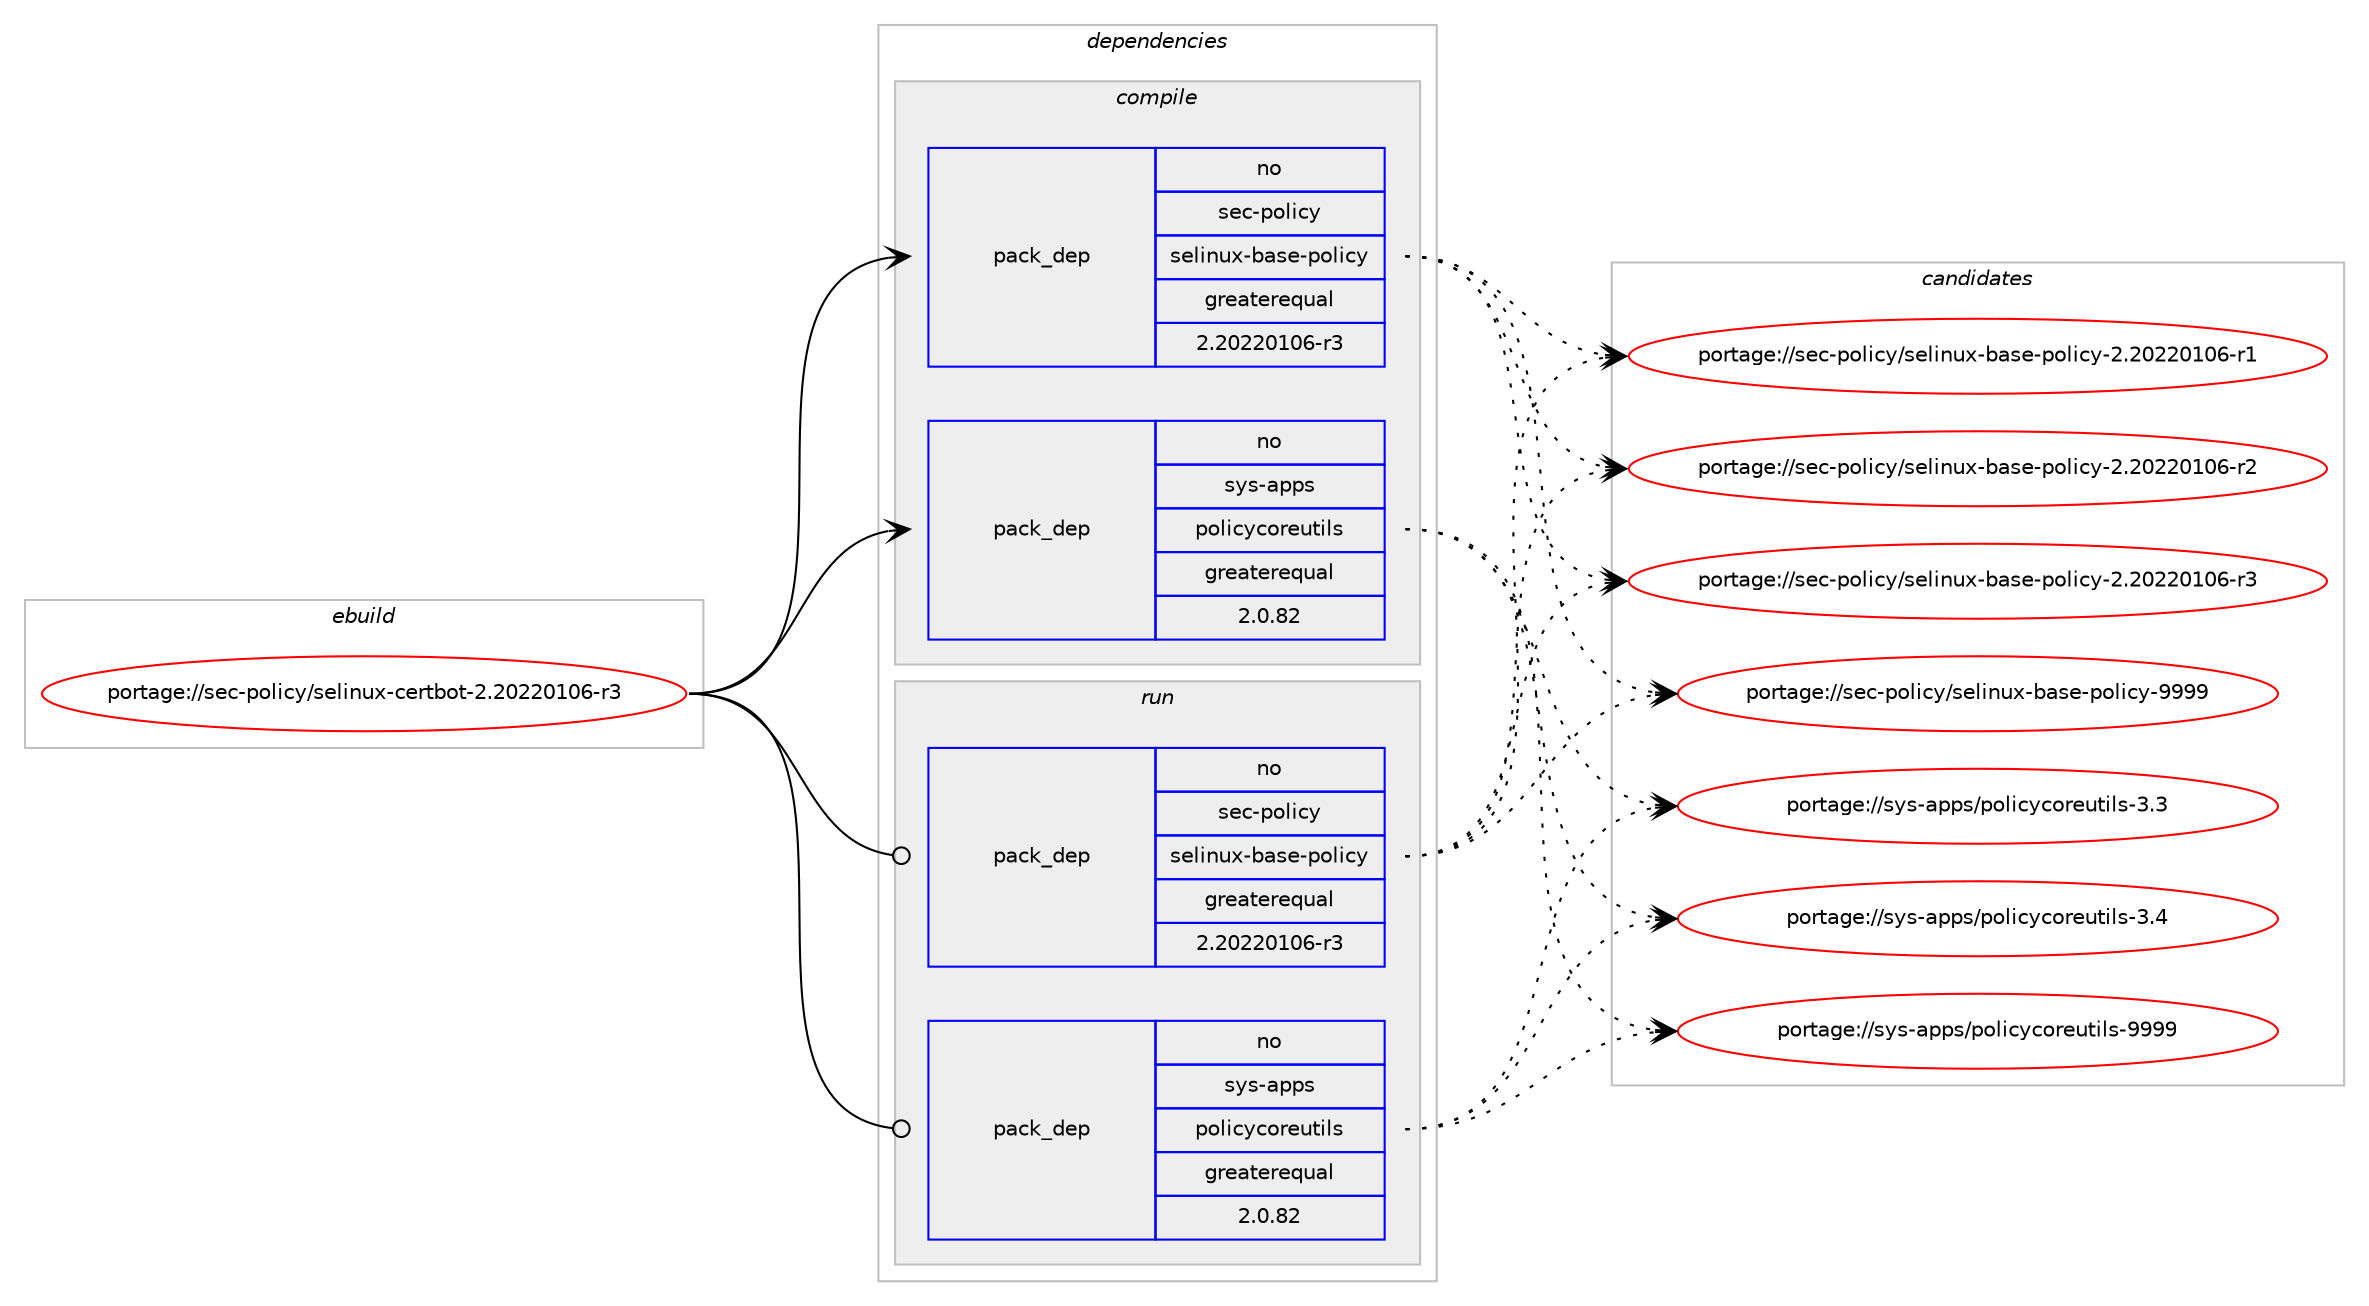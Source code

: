digraph prolog {

# *************
# Graph options
# *************

newrank=true;
concentrate=true;
compound=true;
graph [rankdir=LR,fontname=Helvetica,fontsize=10,ranksep=1.5];#, ranksep=2.5, nodesep=0.2];
edge  [arrowhead=vee];
node  [fontname=Helvetica,fontsize=10];

# **********
# The ebuild
# **********

subgraph cluster_leftcol {
color=gray;
rank=same;
label=<<i>ebuild</i>>;
id [label="portage://sec-policy/selinux-certbot-2.20220106-r3", color=red, width=4, href="../sec-policy/selinux-certbot-2.20220106-r3.svg"];
}

# ****************
# The dependencies
# ****************

subgraph cluster_midcol {
color=gray;
label=<<i>dependencies</i>>;
subgraph cluster_compile {
fillcolor="#eeeeee";
style=filled;
label=<<i>compile</i>>;
subgraph pack184 {
dependency310 [label=<<TABLE BORDER="0" CELLBORDER="1" CELLSPACING="0" CELLPADDING="4" WIDTH="220"><TR><TD ROWSPAN="6" CELLPADDING="30">pack_dep</TD></TR><TR><TD WIDTH="110">no</TD></TR><TR><TD>sec-policy</TD></TR><TR><TD>selinux-base-policy</TD></TR><TR><TD>greaterequal</TD></TR><TR><TD>2.20220106-r3</TD></TR></TABLE>>, shape=none, color=blue];
}
id:e -> dependency310:w [weight=20,style="solid",arrowhead="vee"];
subgraph pack185 {
dependency311 [label=<<TABLE BORDER="0" CELLBORDER="1" CELLSPACING="0" CELLPADDING="4" WIDTH="220"><TR><TD ROWSPAN="6" CELLPADDING="30">pack_dep</TD></TR><TR><TD WIDTH="110">no</TD></TR><TR><TD>sys-apps</TD></TR><TR><TD>policycoreutils</TD></TR><TR><TD>greaterequal</TD></TR><TR><TD>2.0.82</TD></TR></TABLE>>, shape=none, color=blue];
}
id:e -> dependency311:w [weight=20,style="solid",arrowhead="vee"];
}
subgraph cluster_compileandrun {
fillcolor="#eeeeee";
style=filled;
label=<<i>compile and run</i>>;
}
subgraph cluster_run {
fillcolor="#eeeeee";
style=filled;
label=<<i>run</i>>;
subgraph pack186 {
dependency312 [label=<<TABLE BORDER="0" CELLBORDER="1" CELLSPACING="0" CELLPADDING="4" WIDTH="220"><TR><TD ROWSPAN="6" CELLPADDING="30">pack_dep</TD></TR><TR><TD WIDTH="110">no</TD></TR><TR><TD>sec-policy</TD></TR><TR><TD>selinux-base-policy</TD></TR><TR><TD>greaterequal</TD></TR><TR><TD>2.20220106-r3</TD></TR></TABLE>>, shape=none, color=blue];
}
id:e -> dependency312:w [weight=20,style="solid",arrowhead="odot"];
subgraph pack187 {
dependency313 [label=<<TABLE BORDER="0" CELLBORDER="1" CELLSPACING="0" CELLPADDING="4" WIDTH="220"><TR><TD ROWSPAN="6" CELLPADDING="30">pack_dep</TD></TR><TR><TD WIDTH="110">no</TD></TR><TR><TD>sys-apps</TD></TR><TR><TD>policycoreutils</TD></TR><TR><TD>greaterequal</TD></TR><TR><TD>2.0.82</TD></TR></TABLE>>, shape=none, color=blue];
}
id:e -> dependency313:w [weight=20,style="solid",arrowhead="odot"];
}
}

# **************
# The candidates
# **************

subgraph cluster_choices {
rank=same;
color=gray;
label=<<i>candidates</i>>;

subgraph choice184 {
color=black;
nodesep=1;
choice11510199451121111081059912147115101108105110117120459897115101451121111081059912145504650485050484948544511449 [label="portage://sec-policy/selinux-base-policy-2.20220106-r1", color=red, width=4,href="../sec-policy/selinux-base-policy-2.20220106-r1.svg"];
choice11510199451121111081059912147115101108105110117120459897115101451121111081059912145504650485050484948544511450 [label="portage://sec-policy/selinux-base-policy-2.20220106-r2", color=red, width=4,href="../sec-policy/selinux-base-policy-2.20220106-r2.svg"];
choice11510199451121111081059912147115101108105110117120459897115101451121111081059912145504650485050484948544511451 [label="portage://sec-policy/selinux-base-policy-2.20220106-r3", color=red, width=4,href="../sec-policy/selinux-base-policy-2.20220106-r3.svg"];
choice1151019945112111108105991214711510110810511011712045989711510145112111108105991214557575757 [label="portage://sec-policy/selinux-base-policy-9999", color=red, width=4,href="../sec-policy/selinux-base-policy-9999.svg"];
dependency310:e -> choice11510199451121111081059912147115101108105110117120459897115101451121111081059912145504650485050484948544511449:w [style=dotted,weight="100"];
dependency310:e -> choice11510199451121111081059912147115101108105110117120459897115101451121111081059912145504650485050484948544511450:w [style=dotted,weight="100"];
dependency310:e -> choice11510199451121111081059912147115101108105110117120459897115101451121111081059912145504650485050484948544511451:w [style=dotted,weight="100"];
dependency310:e -> choice1151019945112111108105991214711510110810511011712045989711510145112111108105991214557575757:w [style=dotted,weight="100"];
}
subgraph choice185 {
color=black;
nodesep=1;
choice115121115459711211211547112111108105991219911111410111711610510811545514651 [label="portage://sys-apps/policycoreutils-3.3", color=red, width=4,href="../sys-apps/policycoreutils-3.3.svg"];
choice115121115459711211211547112111108105991219911111410111711610510811545514652 [label="portage://sys-apps/policycoreutils-3.4", color=red, width=4,href="../sys-apps/policycoreutils-3.4.svg"];
choice11512111545971121121154711211110810599121991111141011171161051081154557575757 [label="portage://sys-apps/policycoreutils-9999", color=red, width=4,href="../sys-apps/policycoreutils-9999.svg"];
dependency311:e -> choice115121115459711211211547112111108105991219911111410111711610510811545514651:w [style=dotted,weight="100"];
dependency311:e -> choice115121115459711211211547112111108105991219911111410111711610510811545514652:w [style=dotted,weight="100"];
dependency311:e -> choice11512111545971121121154711211110810599121991111141011171161051081154557575757:w [style=dotted,weight="100"];
}
subgraph choice186 {
color=black;
nodesep=1;
choice11510199451121111081059912147115101108105110117120459897115101451121111081059912145504650485050484948544511449 [label="portage://sec-policy/selinux-base-policy-2.20220106-r1", color=red, width=4,href="../sec-policy/selinux-base-policy-2.20220106-r1.svg"];
choice11510199451121111081059912147115101108105110117120459897115101451121111081059912145504650485050484948544511450 [label="portage://sec-policy/selinux-base-policy-2.20220106-r2", color=red, width=4,href="../sec-policy/selinux-base-policy-2.20220106-r2.svg"];
choice11510199451121111081059912147115101108105110117120459897115101451121111081059912145504650485050484948544511451 [label="portage://sec-policy/selinux-base-policy-2.20220106-r3", color=red, width=4,href="../sec-policy/selinux-base-policy-2.20220106-r3.svg"];
choice1151019945112111108105991214711510110810511011712045989711510145112111108105991214557575757 [label="portage://sec-policy/selinux-base-policy-9999", color=red, width=4,href="../sec-policy/selinux-base-policy-9999.svg"];
dependency312:e -> choice11510199451121111081059912147115101108105110117120459897115101451121111081059912145504650485050484948544511449:w [style=dotted,weight="100"];
dependency312:e -> choice11510199451121111081059912147115101108105110117120459897115101451121111081059912145504650485050484948544511450:w [style=dotted,weight="100"];
dependency312:e -> choice11510199451121111081059912147115101108105110117120459897115101451121111081059912145504650485050484948544511451:w [style=dotted,weight="100"];
dependency312:e -> choice1151019945112111108105991214711510110810511011712045989711510145112111108105991214557575757:w [style=dotted,weight="100"];
}
subgraph choice187 {
color=black;
nodesep=1;
choice115121115459711211211547112111108105991219911111410111711610510811545514651 [label="portage://sys-apps/policycoreutils-3.3", color=red, width=4,href="../sys-apps/policycoreutils-3.3.svg"];
choice115121115459711211211547112111108105991219911111410111711610510811545514652 [label="portage://sys-apps/policycoreutils-3.4", color=red, width=4,href="../sys-apps/policycoreutils-3.4.svg"];
choice11512111545971121121154711211110810599121991111141011171161051081154557575757 [label="portage://sys-apps/policycoreutils-9999", color=red, width=4,href="../sys-apps/policycoreutils-9999.svg"];
dependency313:e -> choice115121115459711211211547112111108105991219911111410111711610510811545514651:w [style=dotted,weight="100"];
dependency313:e -> choice115121115459711211211547112111108105991219911111410111711610510811545514652:w [style=dotted,weight="100"];
dependency313:e -> choice11512111545971121121154711211110810599121991111141011171161051081154557575757:w [style=dotted,weight="100"];
}
}

}
